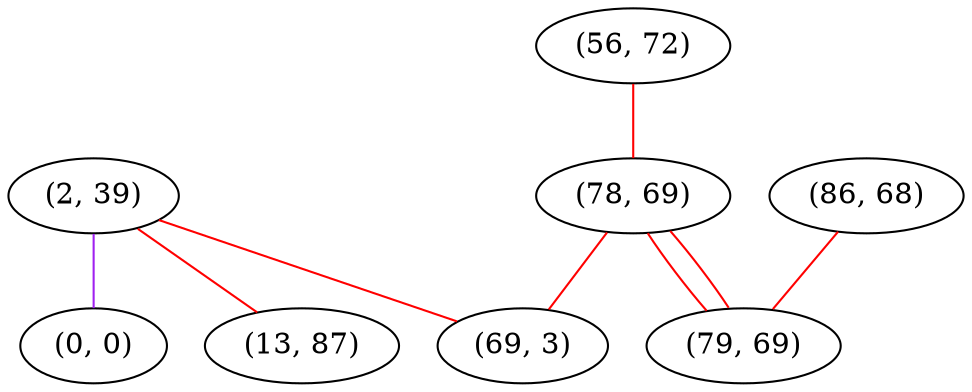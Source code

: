 graph "" {
"(2, 39)";
"(56, 72)";
"(78, 69)";
"(0, 0)";
"(86, 68)";
"(13, 87)";
"(79, 69)";
"(69, 3)";
"(2, 39)" -- "(13, 87)"  [color=red, key=0, weight=1];
"(2, 39)" -- "(0, 0)"  [color=purple, key=0, weight=4];
"(2, 39)" -- "(69, 3)"  [color=red, key=0, weight=1];
"(56, 72)" -- "(78, 69)"  [color=red, key=0, weight=1];
"(78, 69)" -- "(79, 69)"  [color=red, key=0, weight=1];
"(78, 69)" -- "(79, 69)"  [color=red, key=1, weight=1];
"(78, 69)" -- "(69, 3)"  [color=red, key=0, weight=1];
"(86, 68)" -- "(79, 69)"  [color=red, key=0, weight=1];
}
